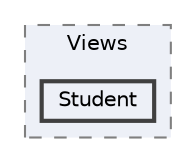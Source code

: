 digraph "obj/Debug/netcoreapp2.1/Razor/Views/Student"
{
 // LATEX_PDF_SIZE
  bgcolor="transparent";
  edge [fontname=Helvetica,fontsize=10,labelfontname=Helvetica,labelfontsize=10];
  node [fontname=Helvetica,fontsize=10,shape=box,height=0.2,width=0.4];
  compound=true
  subgraph clusterdir_33ca1d150cd2b3aa8f661d8627b02d2e {
    graph [ bgcolor="#edf0f7", pencolor="grey50", label="Views", fontname=Helvetica,fontsize=10 style="filled,dashed", URL="dir_33ca1d150cd2b3aa8f661d8627b02d2e.html",tooltip=""]
  dir_4feaa78e9b07c9a98c5b8e0a42ec7c75 [label="Student", fillcolor="#edf0f7", color="grey25", style="filled,bold", URL="dir_4feaa78e9b07c9a98c5b8e0a42ec7c75.html",tooltip=""];
  }
}
